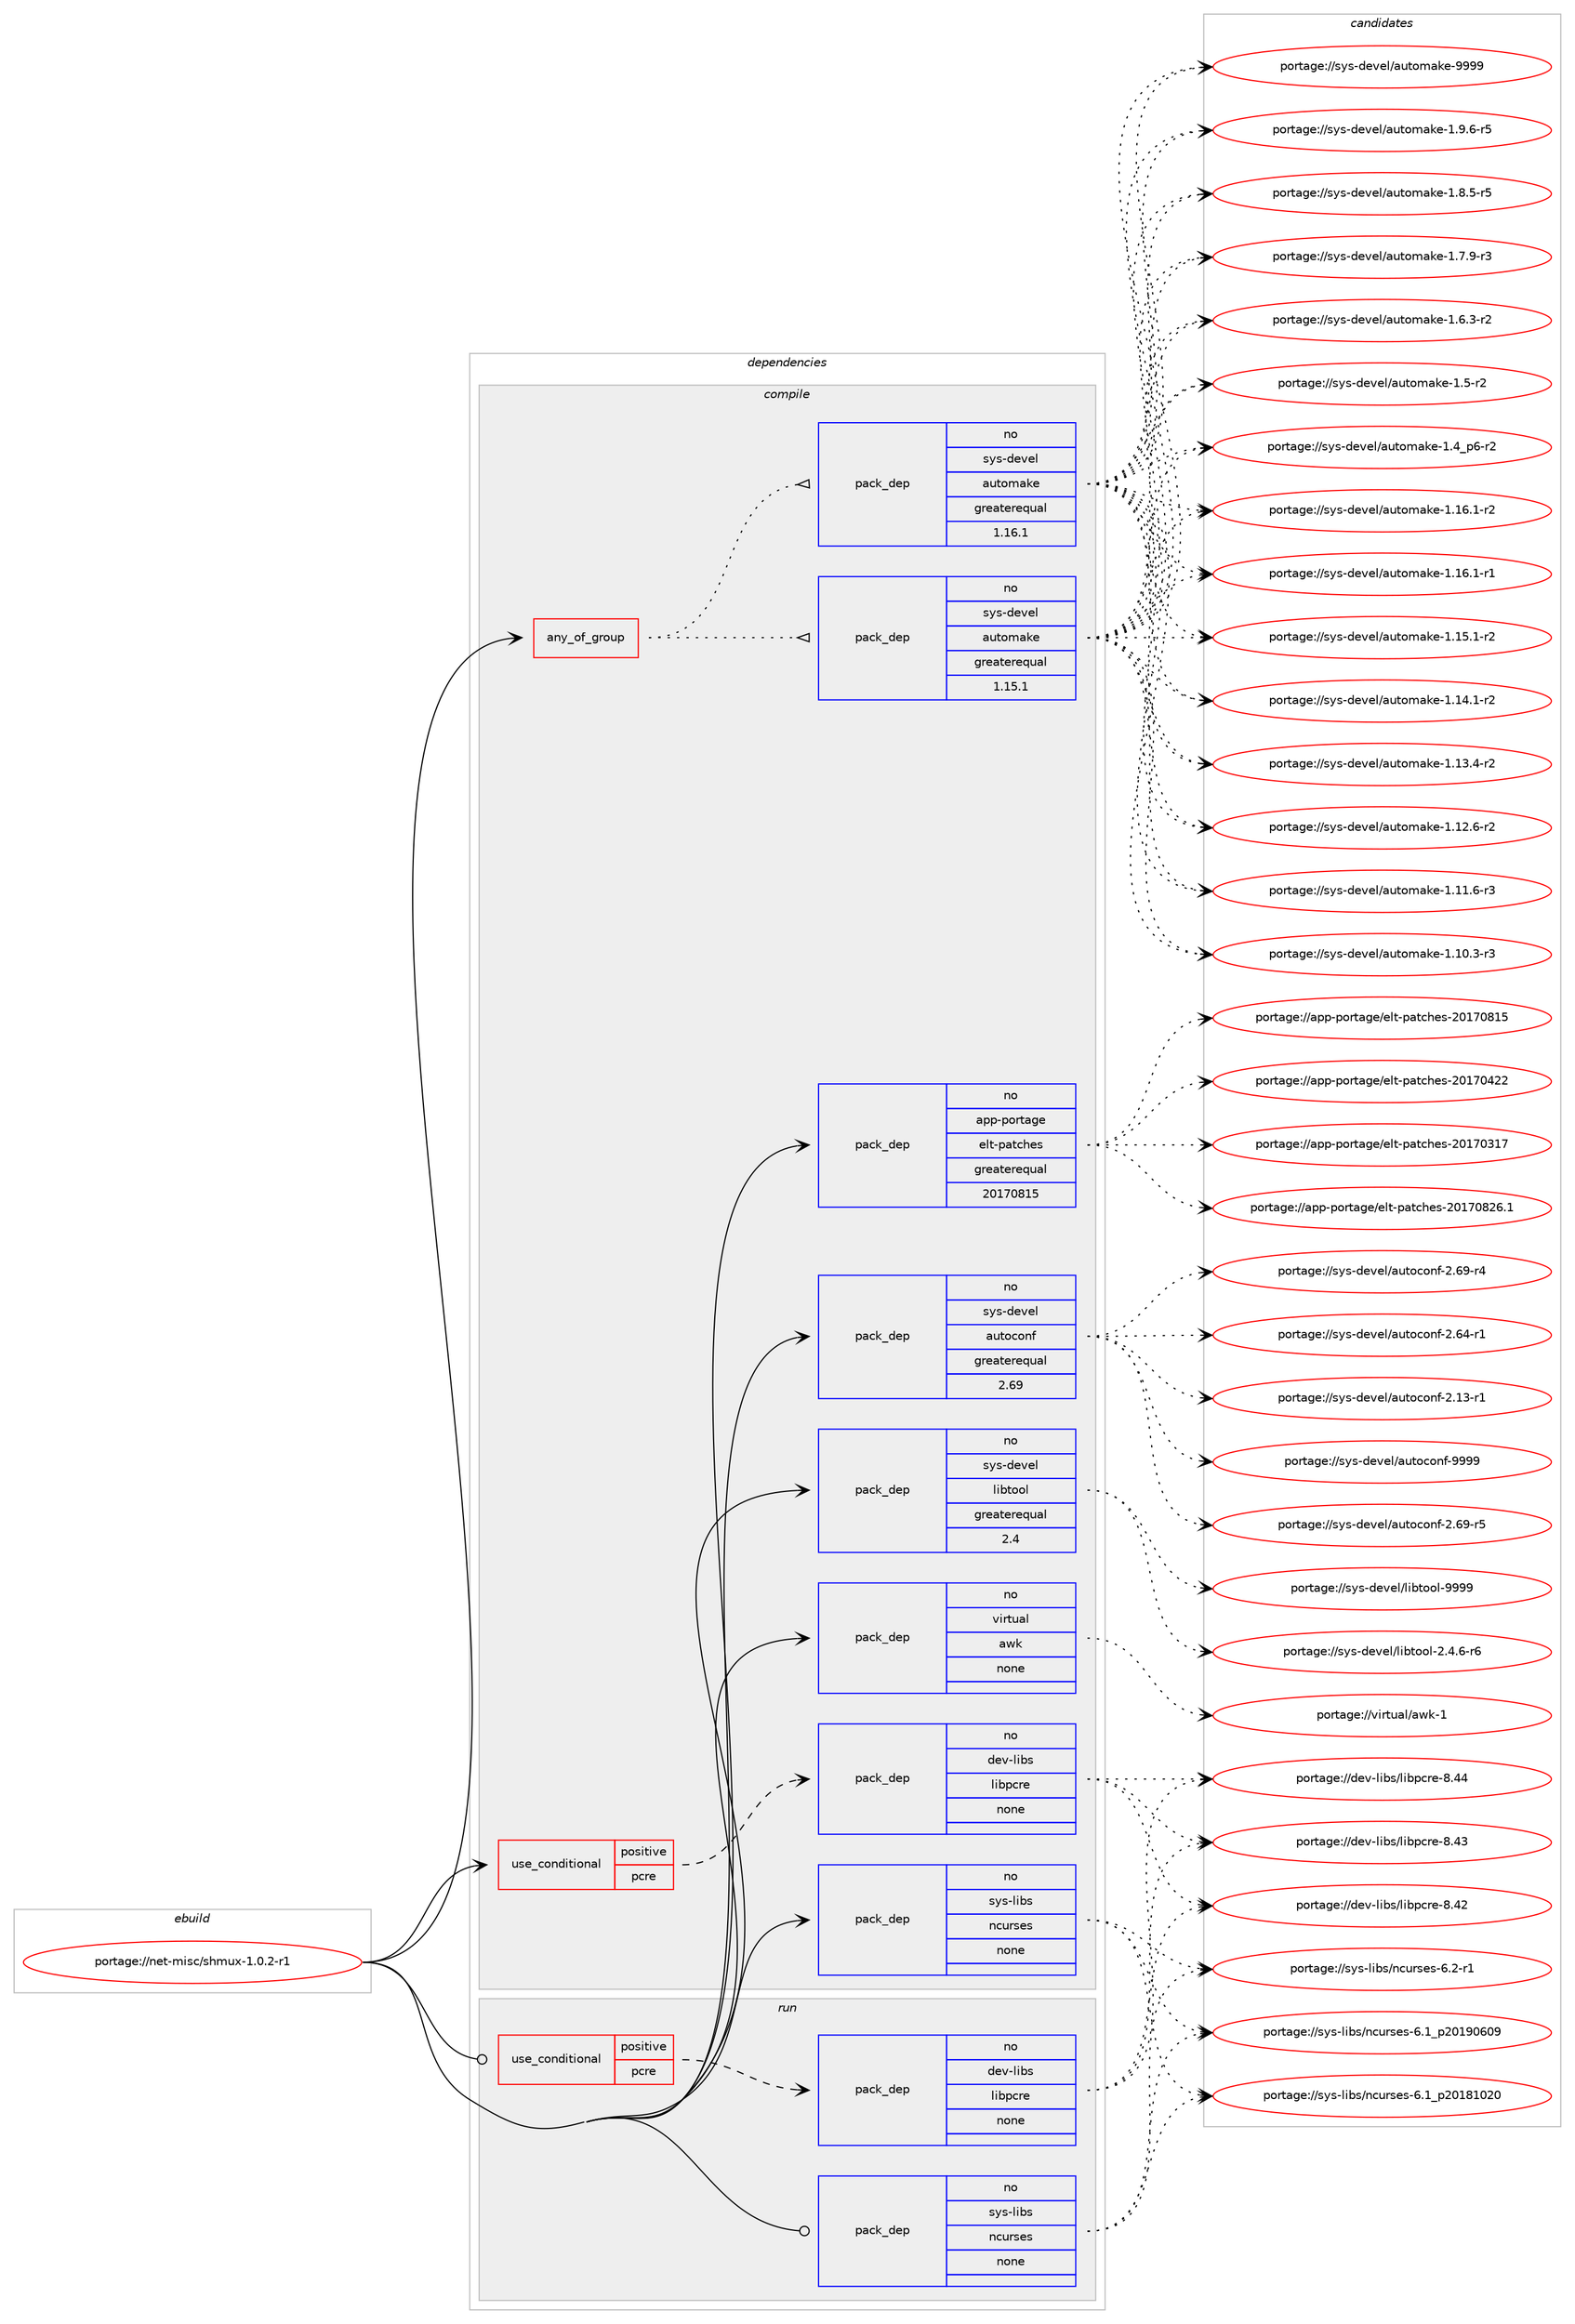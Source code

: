 digraph prolog {

# *************
# Graph options
# *************

newrank=true;
concentrate=true;
compound=true;
graph [rankdir=LR,fontname=Helvetica,fontsize=10,ranksep=1.5];#, ranksep=2.5, nodesep=0.2];
edge  [arrowhead=vee];
node  [fontname=Helvetica,fontsize=10];

# **********
# The ebuild
# **********

subgraph cluster_leftcol {
color=gray;
rank=same;
label=<<i>ebuild</i>>;
id [label="portage://net-misc/shmux-1.0.2-r1", color=red, width=4, href="../net-misc/shmux-1.0.2-r1.svg"];
}

# ****************
# The dependencies
# ****************

subgraph cluster_midcol {
color=gray;
label=<<i>dependencies</i>>;
subgraph cluster_compile {
fillcolor="#eeeeee";
style=filled;
label=<<i>compile</i>>;
subgraph any1892 {
dependency119062 [label=<<TABLE BORDER="0" CELLBORDER="1" CELLSPACING="0" CELLPADDING="4"><TR><TD CELLPADDING="10">any_of_group</TD></TR></TABLE>>, shape=none, color=red];subgraph pack92735 {
dependency119063 [label=<<TABLE BORDER="0" CELLBORDER="1" CELLSPACING="0" CELLPADDING="4" WIDTH="220"><TR><TD ROWSPAN="6" CELLPADDING="30">pack_dep</TD></TR><TR><TD WIDTH="110">no</TD></TR><TR><TD>sys-devel</TD></TR><TR><TD>automake</TD></TR><TR><TD>greaterequal</TD></TR><TR><TD>1.16.1</TD></TR></TABLE>>, shape=none, color=blue];
}
dependency119062:e -> dependency119063:w [weight=20,style="dotted",arrowhead="oinv"];
subgraph pack92736 {
dependency119064 [label=<<TABLE BORDER="0" CELLBORDER="1" CELLSPACING="0" CELLPADDING="4" WIDTH="220"><TR><TD ROWSPAN="6" CELLPADDING="30">pack_dep</TD></TR><TR><TD WIDTH="110">no</TD></TR><TR><TD>sys-devel</TD></TR><TR><TD>automake</TD></TR><TR><TD>greaterequal</TD></TR><TR><TD>1.15.1</TD></TR></TABLE>>, shape=none, color=blue];
}
dependency119062:e -> dependency119064:w [weight=20,style="dotted",arrowhead="oinv"];
}
id:e -> dependency119062:w [weight=20,style="solid",arrowhead="vee"];
subgraph cond24332 {
dependency119065 [label=<<TABLE BORDER="0" CELLBORDER="1" CELLSPACING="0" CELLPADDING="4"><TR><TD ROWSPAN="3" CELLPADDING="10">use_conditional</TD></TR><TR><TD>positive</TD></TR><TR><TD>pcre</TD></TR></TABLE>>, shape=none, color=red];
subgraph pack92737 {
dependency119066 [label=<<TABLE BORDER="0" CELLBORDER="1" CELLSPACING="0" CELLPADDING="4" WIDTH="220"><TR><TD ROWSPAN="6" CELLPADDING="30">pack_dep</TD></TR><TR><TD WIDTH="110">no</TD></TR><TR><TD>dev-libs</TD></TR><TR><TD>libpcre</TD></TR><TR><TD>none</TD></TR><TR><TD></TD></TR></TABLE>>, shape=none, color=blue];
}
dependency119065:e -> dependency119066:w [weight=20,style="dashed",arrowhead="vee"];
}
id:e -> dependency119065:w [weight=20,style="solid",arrowhead="vee"];
subgraph pack92738 {
dependency119067 [label=<<TABLE BORDER="0" CELLBORDER="1" CELLSPACING="0" CELLPADDING="4" WIDTH="220"><TR><TD ROWSPAN="6" CELLPADDING="30">pack_dep</TD></TR><TR><TD WIDTH="110">no</TD></TR><TR><TD>app-portage</TD></TR><TR><TD>elt-patches</TD></TR><TR><TD>greaterequal</TD></TR><TR><TD>20170815</TD></TR></TABLE>>, shape=none, color=blue];
}
id:e -> dependency119067:w [weight=20,style="solid",arrowhead="vee"];
subgraph pack92739 {
dependency119068 [label=<<TABLE BORDER="0" CELLBORDER="1" CELLSPACING="0" CELLPADDING="4" WIDTH="220"><TR><TD ROWSPAN="6" CELLPADDING="30">pack_dep</TD></TR><TR><TD WIDTH="110">no</TD></TR><TR><TD>sys-devel</TD></TR><TR><TD>autoconf</TD></TR><TR><TD>greaterequal</TD></TR><TR><TD>2.69</TD></TR></TABLE>>, shape=none, color=blue];
}
id:e -> dependency119068:w [weight=20,style="solid",arrowhead="vee"];
subgraph pack92740 {
dependency119069 [label=<<TABLE BORDER="0" CELLBORDER="1" CELLSPACING="0" CELLPADDING="4" WIDTH="220"><TR><TD ROWSPAN="6" CELLPADDING="30">pack_dep</TD></TR><TR><TD WIDTH="110">no</TD></TR><TR><TD>sys-devel</TD></TR><TR><TD>libtool</TD></TR><TR><TD>greaterequal</TD></TR><TR><TD>2.4</TD></TR></TABLE>>, shape=none, color=blue];
}
id:e -> dependency119069:w [weight=20,style="solid",arrowhead="vee"];
subgraph pack92741 {
dependency119070 [label=<<TABLE BORDER="0" CELLBORDER="1" CELLSPACING="0" CELLPADDING="4" WIDTH="220"><TR><TD ROWSPAN="6" CELLPADDING="30">pack_dep</TD></TR><TR><TD WIDTH="110">no</TD></TR><TR><TD>sys-libs</TD></TR><TR><TD>ncurses</TD></TR><TR><TD>none</TD></TR><TR><TD></TD></TR></TABLE>>, shape=none, color=blue];
}
id:e -> dependency119070:w [weight=20,style="solid",arrowhead="vee"];
subgraph pack92742 {
dependency119071 [label=<<TABLE BORDER="0" CELLBORDER="1" CELLSPACING="0" CELLPADDING="4" WIDTH="220"><TR><TD ROWSPAN="6" CELLPADDING="30">pack_dep</TD></TR><TR><TD WIDTH="110">no</TD></TR><TR><TD>virtual</TD></TR><TR><TD>awk</TD></TR><TR><TD>none</TD></TR><TR><TD></TD></TR></TABLE>>, shape=none, color=blue];
}
id:e -> dependency119071:w [weight=20,style="solid",arrowhead="vee"];
}
subgraph cluster_compileandrun {
fillcolor="#eeeeee";
style=filled;
label=<<i>compile and run</i>>;
}
subgraph cluster_run {
fillcolor="#eeeeee";
style=filled;
label=<<i>run</i>>;
subgraph cond24333 {
dependency119072 [label=<<TABLE BORDER="0" CELLBORDER="1" CELLSPACING="0" CELLPADDING="4"><TR><TD ROWSPAN="3" CELLPADDING="10">use_conditional</TD></TR><TR><TD>positive</TD></TR><TR><TD>pcre</TD></TR></TABLE>>, shape=none, color=red];
subgraph pack92743 {
dependency119073 [label=<<TABLE BORDER="0" CELLBORDER="1" CELLSPACING="0" CELLPADDING="4" WIDTH="220"><TR><TD ROWSPAN="6" CELLPADDING="30">pack_dep</TD></TR><TR><TD WIDTH="110">no</TD></TR><TR><TD>dev-libs</TD></TR><TR><TD>libpcre</TD></TR><TR><TD>none</TD></TR><TR><TD></TD></TR></TABLE>>, shape=none, color=blue];
}
dependency119072:e -> dependency119073:w [weight=20,style="dashed",arrowhead="vee"];
}
id:e -> dependency119072:w [weight=20,style="solid",arrowhead="odot"];
subgraph pack92744 {
dependency119074 [label=<<TABLE BORDER="0" CELLBORDER="1" CELLSPACING="0" CELLPADDING="4" WIDTH="220"><TR><TD ROWSPAN="6" CELLPADDING="30">pack_dep</TD></TR><TR><TD WIDTH="110">no</TD></TR><TR><TD>sys-libs</TD></TR><TR><TD>ncurses</TD></TR><TR><TD>none</TD></TR><TR><TD></TD></TR></TABLE>>, shape=none, color=blue];
}
id:e -> dependency119074:w [weight=20,style="solid",arrowhead="odot"];
}
}

# **************
# The candidates
# **************

subgraph cluster_choices {
rank=same;
color=gray;
label=<<i>candidates</i>>;

subgraph choice92735 {
color=black;
nodesep=1;
choice115121115451001011181011084797117116111109971071014557575757 [label="portage://sys-devel/automake-9999", color=red, width=4,href="../sys-devel/automake-9999.svg"];
choice115121115451001011181011084797117116111109971071014549465746544511453 [label="portage://sys-devel/automake-1.9.6-r5", color=red, width=4,href="../sys-devel/automake-1.9.6-r5.svg"];
choice115121115451001011181011084797117116111109971071014549465646534511453 [label="portage://sys-devel/automake-1.8.5-r5", color=red, width=4,href="../sys-devel/automake-1.8.5-r5.svg"];
choice115121115451001011181011084797117116111109971071014549465546574511451 [label="portage://sys-devel/automake-1.7.9-r3", color=red, width=4,href="../sys-devel/automake-1.7.9-r3.svg"];
choice115121115451001011181011084797117116111109971071014549465446514511450 [label="portage://sys-devel/automake-1.6.3-r2", color=red, width=4,href="../sys-devel/automake-1.6.3-r2.svg"];
choice11512111545100101118101108479711711611110997107101454946534511450 [label="portage://sys-devel/automake-1.5-r2", color=red, width=4,href="../sys-devel/automake-1.5-r2.svg"];
choice115121115451001011181011084797117116111109971071014549465295112544511450 [label="portage://sys-devel/automake-1.4_p6-r2", color=red, width=4,href="../sys-devel/automake-1.4_p6-r2.svg"];
choice11512111545100101118101108479711711611110997107101454946495446494511450 [label="portage://sys-devel/automake-1.16.1-r2", color=red, width=4,href="../sys-devel/automake-1.16.1-r2.svg"];
choice11512111545100101118101108479711711611110997107101454946495446494511449 [label="portage://sys-devel/automake-1.16.1-r1", color=red, width=4,href="../sys-devel/automake-1.16.1-r1.svg"];
choice11512111545100101118101108479711711611110997107101454946495346494511450 [label="portage://sys-devel/automake-1.15.1-r2", color=red, width=4,href="../sys-devel/automake-1.15.1-r2.svg"];
choice11512111545100101118101108479711711611110997107101454946495246494511450 [label="portage://sys-devel/automake-1.14.1-r2", color=red, width=4,href="../sys-devel/automake-1.14.1-r2.svg"];
choice11512111545100101118101108479711711611110997107101454946495146524511450 [label="portage://sys-devel/automake-1.13.4-r2", color=red, width=4,href="../sys-devel/automake-1.13.4-r2.svg"];
choice11512111545100101118101108479711711611110997107101454946495046544511450 [label="portage://sys-devel/automake-1.12.6-r2", color=red, width=4,href="../sys-devel/automake-1.12.6-r2.svg"];
choice11512111545100101118101108479711711611110997107101454946494946544511451 [label="portage://sys-devel/automake-1.11.6-r3", color=red, width=4,href="../sys-devel/automake-1.11.6-r3.svg"];
choice11512111545100101118101108479711711611110997107101454946494846514511451 [label="portage://sys-devel/automake-1.10.3-r3", color=red, width=4,href="../sys-devel/automake-1.10.3-r3.svg"];
dependency119063:e -> choice115121115451001011181011084797117116111109971071014557575757:w [style=dotted,weight="100"];
dependency119063:e -> choice115121115451001011181011084797117116111109971071014549465746544511453:w [style=dotted,weight="100"];
dependency119063:e -> choice115121115451001011181011084797117116111109971071014549465646534511453:w [style=dotted,weight="100"];
dependency119063:e -> choice115121115451001011181011084797117116111109971071014549465546574511451:w [style=dotted,weight="100"];
dependency119063:e -> choice115121115451001011181011084797117116111109971071014549465446514511450:w [style=dotted,weight="100"];
dependency119063:e -> choice11512111545100101118101108479711711611110997107101454946534511450:w [style=dotted,weight="100"];
dependency119063:e -> choice115121115451001011181011084797117116111109971071014549465295112544511450:w [style=dotted,weight="100"];
dependency119063:e -> choice11512111545100101118101108479711711611110997107101454946495446494511450:w [style=dotted,weight="100"];
dependency119063:e -> choice11512111545100101118101108479711711611110997107101454946495446494511449:w [style=dotted,weight="100"];
dependency119063:e -> choice11512111545100101118101108479711711611110997107101454946495346494511450:w [style=dotted,weight="100"];
dependency119063:e -> choice11512111545100101118101108479711711611110997107101454946495246494511450:w [style=dotted,weight="100"];
dependency119063:e -> choice11512111545100101118101108479711711611110997107101454946495146524511450:w [style=dotted,weight="100"];
dependency119063:e -> choice11512111545100101118101108479711711611110997107101454946495046544511450:w [style=dotted,weight="100"];
dependency119063:e -> choice11512111545100101118101108479711711611110997107101454946494946544511451:w [style=dotted,weight="100"];
dependency119063:e -> choice11512111545100101118101108479711711611110997107101454946494846514511451:w [style=dotted,weight="100"];
}
subgraph choice92736 {
color=black;
nodesep=1;
choice115121115451001011181011084797117116111109971071014557575757 [label="portage://sys-devel/automake-9999", color=red, width=4,href="../sys-devel/automake-9999.svg"];
choice115121115451001011181011084797117116111109971071014549465746544511453 [label="portage://sys-devel/automake-1.9.6-r5", color=red, width=4,href="../sys-devel/automake-1.9.6-r5.svg"];
choice115121115451001011181011084797117116111109971071014549465646534511453 [label="portage://sys-devel/automake-1.8.5-r5", color=red, width=4,href="../sys-devel/automake-1.8.5-r5.svg"];
choice115121115451001011181011084797117116111109971071014549465546574511451 [label="portage://sys-devel/automake-1.7.9-r3", color=red, width=4,href="../sys-devel/automake-1.7.9-r3.svg"];
choice115121115451001011181011084797117116111109971071014549465446514511450 [label="portage://sys-devel/automake-1.6.3-r2", color=red, width=4,href="../sys-devel/automake-1.6.3-r2.svg"];
choice11512111545100101118101108479711711611110997107101454946534511450 [label="portage://sys-devel/automake-1.5-r2", color=red, width=4,href="../sys-devel/automake-1.5-r2.svg"];
choice115121115451001011181011084797117116111109971071014549465295112544511450 [label="portage://sys-devel/automake-1.4_p6-r2", color=red, width=4,href="../sys-devel/automake-1.4_p6-r2.svg"];
choice11512111545100101118101108479711711611110997107101454946495446494511450 [label="portage://sys-devel/automake-1.16.1-r2", color=red, width=4,href="../sys-devel/automake-1.16.1-r2.svg"];
choice11512111545100101118101108479711711611110997107101454946495446494511449 [label="portage://sys-devel/automake-1.16.1-r1", color=red, width=4,href="../sys-devel/automake-1.16.1-r1.svg"];
choice11512111545100101118101108479711711611110997107101454946495346494511450 [label="portage://sys-devel/automake-1.15.1-r2", color=red, width=4,href="../sys-devel/automake-1.15.1-r2.svg"];
choice11512111545100101118101108479711711611110997107101454946495246494511450 [label="portage://sys-devel/automake-1.14.1-r2", color=red, width=4,href="../sys-devel/automake-1.14.1-r2.svg"];
choice11512111545100101118101108479711711611110997107101454946495146524511450 [label="portage://sys-devel/automake-1.13.4-r2", color=red, width=4,href="../sys-devel/automake-1.13.4-r2.svg"];
choice11512111545100101118101108479711711611110997107101454946495046544511450 [label="portage://sys-devel/automake-1.12.6-r2", color=red, width=4,href="../sys-devel/automake-1.12.6-r2.svg"];
choice11512111545100101118101108479711711611110997107101454946494946544511451 [label="portage://sys-devel/automake-1.11.6-r3", color=red, width=4,href="../sys-devel/automake-1.11.6-r3.svg"];
choice11512111545100101118101108479711711611110997107101454946494846514511451 [label="portage://sys-devel/automake-1.10.3-r3", color=red, width=4,href="../sys-devel/automake-1.10.3-r3.svg"];
dependency119064:e -> choice115121115451001011181011084797117116111109971071014557575757:w [style=dotted,weight="100"];
dependency119064:e -> choice115121115451001011181011084797117116111109971071014549465746544511453:w [style=dotted,weight="100"];
dependency119064:e -> choice115121115451001011181011084797117116111109971071014549465646534511453:w [style=dotted,weight="100"];
dependency119064:e -> choice115121115451001011181011084797117116111109971071014549465546574511451:w [style=dotted,weight="100"];
dependency119064:e -> choice115121115451001011181011084797117116111109971071014549465446514511450:w [style=dotted,weight="100"];
dependency119064:e -> choice11512111545100101118101108479711711611110997107101454946534511450:w [style=dotted,weight="100"];
dependency119064:e -> choice115121115451001011181011084797117116111109971071014549465295112544511450:w [style=dotted,weight="100"];
dependency119064:e -> choice11512111545100101118101108479711711611110997107101454946495446494511450:w [style=dotted,weight="100"];
dependency119064:e -> choice11512111545100101118101108479711711611110997107101454946495446494511449:w [style=dotted,weight="100"];
dependency119064:e -> choice11512111545100101118101108479711711611110997107101454946495346494511450:w [style=dotted,weight="100"];
dependency119064:e -> choice11512111545100101118101108479711711611110997107101454946495246494511450:w [style=dotted,weight="100"];
dependency119064:e -> choice11512111545100101118101108479711711611110997107101454946495146524511450:w [style=dotted,weight="100"];
dependency119064:e -> choice11512111545100101118101108479711711611110997107101454946495046544511450:w [style=dotted,weight="100"];
dependency119064:e -> choice11512111545100101118101108479711711611110997107101454946494946544511451:w [style=dotted,weight="100"];
dependency119064:e -> choice11512111545100101118101108479711711611110997107101454946494846514511451:w [style=dotted,weight="100"];
}
subgraph choice92737 {
color=black;
nodesep=1;
choice10010111845108105981154710810598112991141014556465252 [label="portage://dev-libs/libpcre-8.44", color=red, width=4,href="../dev-libs/libpcre-8.44.svg"];
choice10010111845108105981154710810598112991141014556465251 [label="portage://dev-libs/libpcre-8.43", color=red, width=4,href="../dev-libs/libpcre-8.43.svg"];
choice10010111845108105981154710810598112991141014556465250 [label="portage://dev-libs/libpcre-8.42", color=red, width=4,href="../dev-libs/libpcre-8.42.svg"];
dependency119066:e -> choice10010111845108105981154710810598112991141014556465252:w [style=dotted,weight="100"];
dependency119066:e -> choice10010111845108105981154710810598112991141014556465251:w [style=dotted,weight="100"];
dependency119066:e -> choice10010111845108105981154710810598112991141014556465250:w [style=dotted,weight="100"];
}
subgraph choice92738 {
color=black;
nodesep=1;
choice971121124511211111411697103101471011081164511297116991041011154550484955485650544649 [label="portage://app-portage/elt-patches-20170826.1", color=red, width=4,href="../app-portage/elt-patches-20170826.1.svg"];
choice97112112451121111141169710310147101108116451129711699104101115455048495548564953 [label="portage://app-portage/elt-patches-20170815", color=red, width=4,href="../app-portage/elt-patches-20170815.svg"];
choice97112112451121111141169710310147101108116451129711699104101115455048495548525050 [label="portage://app-portage/elt-patches-20170422", color=red, width=4,href="../app-portage/elt-patches-20170422.svg"];
choice97112112451121111141169710310147101108116451129711699104101115455048495548514955 [label="portage://app-portage/elt-patches-20170317", color=red, width=4,href="../app-portage/elt-patches-20170317.svg"];
dependency119067:e -> choice971121124511211111411697103101471011081164511297116991041011154550484955485650544649:w [style=dotted,weight="100"];
dependency119067:e -> choice97112112451121111141169710310147101108116451129711699104101115455048495548564953:w [style=dotted,weight="100"];
dependency119067:e -> choice97112112451121111141169710310147101108116451129711699104101115455048495548525050:w [style=dotted,weight="100"];
dependency119067:e -> choice97112112451121111141169710310147101108116451129711699104101115455048495548514955:w [style=dotted,weight="100"];
}
subgraph choice92739 {
color=black;
nodesep=1;
choice115121115451001011181011084797117116111991111101024557575757 [label="portage://sys-devel/autoconf-9999", color=red, width=4,href="../sys-devel/autoconf-9999.svg"];
choice1151211154510010111810110847971171161119911111010245504654574511453 [label="portage://sys-devel/autoconf-2.69-r5", color=red, width=4,href="../sys-devel/autoconf-2.69-r5.svg"];
choice1151211154510010111810110847971171161119911111010245504654574511452 [label="portage://sys-devel/autoconf-2.69-r4", color=red, width=4,href="../sys-devel/autoconf-2.69-r4.svg"];
choice1151211154510010111810110847971171161119911111010245504654524511449 [label="portage://sys-devel/autoconf-2.64-r1", color=red, width=4,href="../sys-devel/autoconf-2.64-r1.svg"];
choice1151211154510010111810110847971171161119911111010245504649514511449 [label="portage://sys-devel/autoconf-2.13-r1", color=red, width=4,href="../sys-devel/autoconf-2.13-r1.svg"];
dependency119068:e -> choice115121115451001011181011084797117116111991111101024557575757:w [style=dotted,weight="100"];
dependency119068:e -> choice1151211154510010111810110847971171161119911111010245504654574511453:w [style=dotted,weight="100"];
dependency119068:e -> choice1151211154510010111810110847971171161119911111010245504654574511452:w [style=dotted,weight="100"];
dependency119068:e -> choice1151211154510010111810110847971171161119911111010245504654524511449:w [style=dotted,weight="100"];
dependency119068:e -> choice1151211154510010111810110847971171161119911111010245504649514511449:w [style=dotted,weight="100"];
}
subgraph choice92740 {
color=black;
nodesep=1;
choice1151211154510010111810110847108105981161111111084557575757 [label="portage://sys-devel/libtool-9999", color=red, width=4,href="../sys-devel/libtool-9999.svg"];
choice1151211154510010111810110847108105981161111111084550465246544511454 [label="portage://sys-devel/libtool-2.4.6-r6", color=red, width=4,href="../sys-devel/libtool-2.4.6-r6.svg"];
dependency119069:e -> choice1151211154510010111810110847108105981161111111084557575757:w [style=dotted,weight="100"];
dependency119069:e -> choice1151211154510010111810110847108105981161111111084550465246544511454:w [style=dotted,weight="100"];
}
subgraph choice92741 {
color=black;
nodesep=1;
choice11512111545108105981154711099117114115101115455446504511449 [label="portage://sys-libs/ncurses-6.2-r1", color=red, width=4,href="../sys-libs/ncurses-6.2-r1.svg"];
choice1151211154510810598115471109911711411510111545544649951125048495748544857 [label="portage://sys-libs/ncurses-6.1_p20190609", color=red, width=4,href="../sys-libs/ncurses-6.1_p20190609.svg"];
choice1151211154510810598115471109911711411510111545544649951125048495649485048 [label="portage://sys-libs/ncurses-6.1_p20181020", color=red, width=4,href="../sys-libs/ncurses-6.1_p20181020.svg"];
dependency119070:e -> choice11512111545108105981154711099117114115101115455446504511449:w [style=dotted,weight="100"];
dependency119070:e -> choice1151211154510810598115471109911711411510111545544649951125048495748544857:w [style=dotted,weight="100"];
dependency119070:e -> choice1151211154510810598115471109911711411510111545544649951125048495649485048:w [style=dotted,weight="100"];
}
subgraph choice92742 {
color=black;
nodesep=1;
choice1181051141161179710847971191074549 [label="portage://virtual/awk-1", color=red, width=4,href="../virtual/awk-1.svg"];
dependency119071:e -> choice1181051141161179710847971191074549:w [style=dotted,weight="100"];
}
subgraph choice92743 {
color=black;
nodesep=1;
choice10010111845108105981154710810598112991141014556465252 [label="portage://dev-libs/libpcre-8.44", color=red, width=4,href="../dev-libs/libpcre-8.44.svg"];
choice10010111845108105981154710810598112991141014556465251 [label="portage://dev-libs/libpcre-8.43", color=red, width=4,href="../dev-libs/libpcre-8.43.svg"];
choice10010111845108105981154710810598112991141014556465250 [label="portage://dev-libs/libpcre-8.42", color=red, width=4,href="../dev-libs/libpcre-8.42.svg"];
dependency119073:e -> choice10010111845108105981154710810598112991141014556465252:w [style=dotted,weight="100"];
dependency119073:e -> choice10010111845108105981154710810598112991141014556465251:w [style=dotted,weight="100"];
dependency119073:e -> choice10010111845108105981154710810598112991141014556465250:w [style=dotted,weight="100"];
}
subgraph choice92744 {
color=black;
nodesep=1;
choice11512111545108105981154711099117114115101115455446504511449 [label="portage://sys-libs/ncurses-6.2-r1", color=red, width=4,href="../sys-libs/ncurses-6.2-r1.svg"];
choice1151211154510810598115471109911711411510111545544649951125048495748544857 [label="portage://sys-libs/ncurses-6.1_p20190609", color=red, width=4,href="../sys-libs/ncurses-6.1_p20190609.svg"];
choice1151211154510810598115471109911711411510111545544649951125048495649485048 [label="portage://sys-libs/ncurses-6.1_p20181020", color=red, width=4,href="../sys-libs/ncurses-6.1_p20181020.svg"];
dependency119074:e -> choice11512111545108105981154711099117114115101115455446504511449:w [style=dotted,weight="100"];
dependency119074:e -> choice1151211154510810598115471109911711411510111545544649951125048495748544857:w [style=dotted,weight="100"];
dependency119074:e -> choice1151211154510810598115471109911711411510111545544649951125048495649485048:w [style=dotted,weight="100"];
}
}

}
